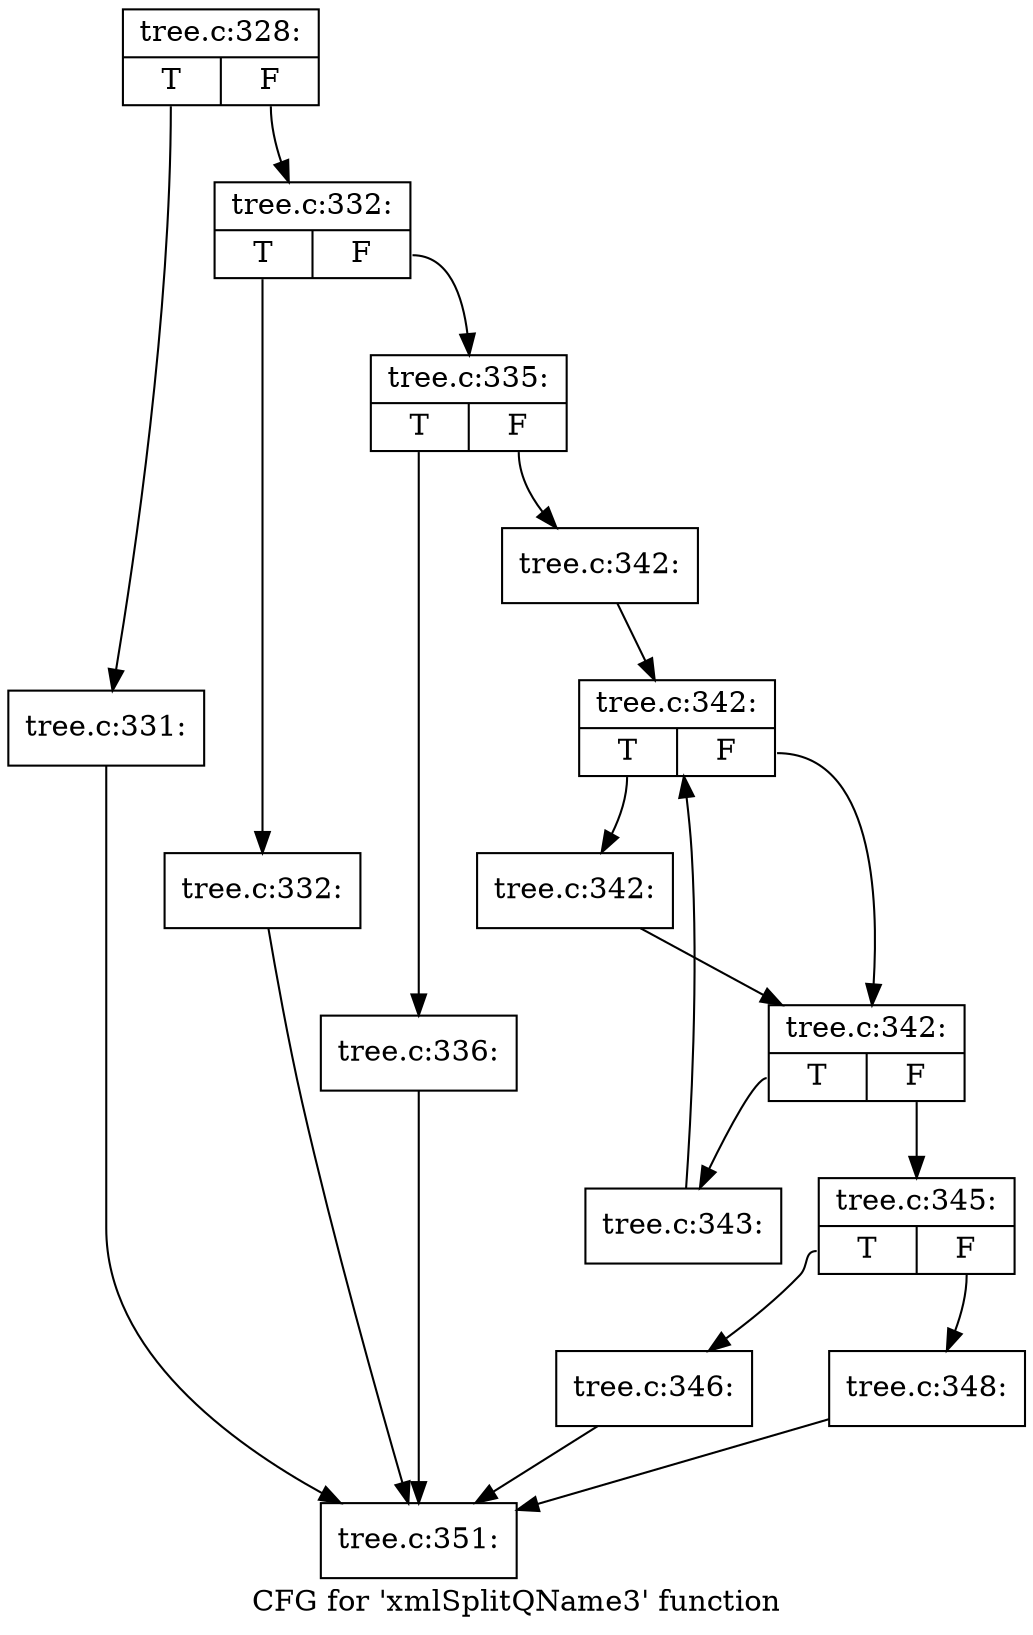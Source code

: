 digraph "CFG for 'xmlSplitQName3' function" {
	label="CFG for 'xmlSplitQName3' function";

	Node0x55ad0b8e7fd0 [shape=record,label="{tree.c:328:|{<s0>T|<s1>F}}"];
	Node0x55ad0b8e7fd0:s0 -> Node0x55ad0b8eb1e0;
	Node0x55ad0b8e7fd0:s1 -> Node0x55ad0b8eb230;
	Node0x55ad0b8eb1e0 [shape=record,label="{tree.c:331:}"];
	Node0x55ad0b8eb1e0 -> Node0x55ad0b8e4e60;
	Node0x55ad0b8eb230 [shape=record,label="{tree.c:332:|{<s0>T|<s1>F}}"];
	Node0x55ad0b8eb230:s0 -> Node0x55ad0b8eb690;
	Node0x55ad0b8eb230:s1 -> Node0x55ad0b8eb6e0;
	Node0x55ad0b8eb690 [shape=record,label="{tree.c:332:}"];
	Node0x55ad0b8eb690 -> Node0x55ad0b8e4e60;
	Node0x55ad0b8eb6e0 [shape=record,label="{tree.c:335:|{<s0>T|<s1>F}}"];
	Node0x55ad0b8eb6e0:s0 -> Node0x55ad0b8ebb70;
	Node0x55ad0b8eb6e0:s1 -> Node0x55ad0b8ebbc0;
	Node0x55ad0b8ebb70 [shape=record,label="{tree.c:336:}"];
	Node0x55ad0b8ebb70 -> Node0x55ad0b8e4e60;
	Node0x55ad0b8ebbc0 [shape=record,label="{tree.c:342:}"];
	Node0x55ad0b8ebbc0 -> Node0x55ad0b8ec130;
	Node0x55ad0b8ec130 [shape=record,label="{tree.c:342:|{<s0>T|<s1>F}}"];
	Node0x55ad0b8ec130:s0 -> Node0x55ad0b8ea2a0;
	Node0x55ad0b8ec130:s1 -> Node0x55ad0b8ca960;
	Node0x55ad0b8ea2a0 [shape=record,label="{tree.c:342:}"];
	Node0x55ad0b8ea2a0 -> Node0x55ad0b8ca960;
	Node0x55ad0b8ca960 [shape=record,label="{tree.c:342:|{<s0>T|<s1>F}}"];
	Node0x55ad0b8ca960:s0 -> Node0x55ad0b8ecca0;
	Node0x55ad0b8ca960:s1 -> Node0x55ad0b8ca850;
	Node0x55ad0b8ecca0 [shape=record,label="{tree.c:343:}"];
	Node0x55ad0b8ecca0 -> Node0x55ad0b8ec130;
	Node0x55ad0b8ca850 [shape=record,label="{tree.c:345:|{<s0>T|<s1>F}}"];
	Node0x55ad0b8ca850:s0 -> Node0x55ad0b8ecfb0;
	Node0x55ad0b8ca850:s1 -> Node0x55ad0b8ed000;
	Node0x55ad0b8ecfb0 [shape=record,label="{tree.c:346:}"];
	Node0x55ad0b8ecfb0 -> Node0x55ad0b8e4e60;
	Node0x55ad0b8ed000 [shape=record,label="{tree.c:348:}"];
	Node0x55ad0b8ed000 -> Node0x55ad0b8e4e60;
	Node0x55ad0b8e4e60 [shape=record,label="{tree.c:351:}"];
}
